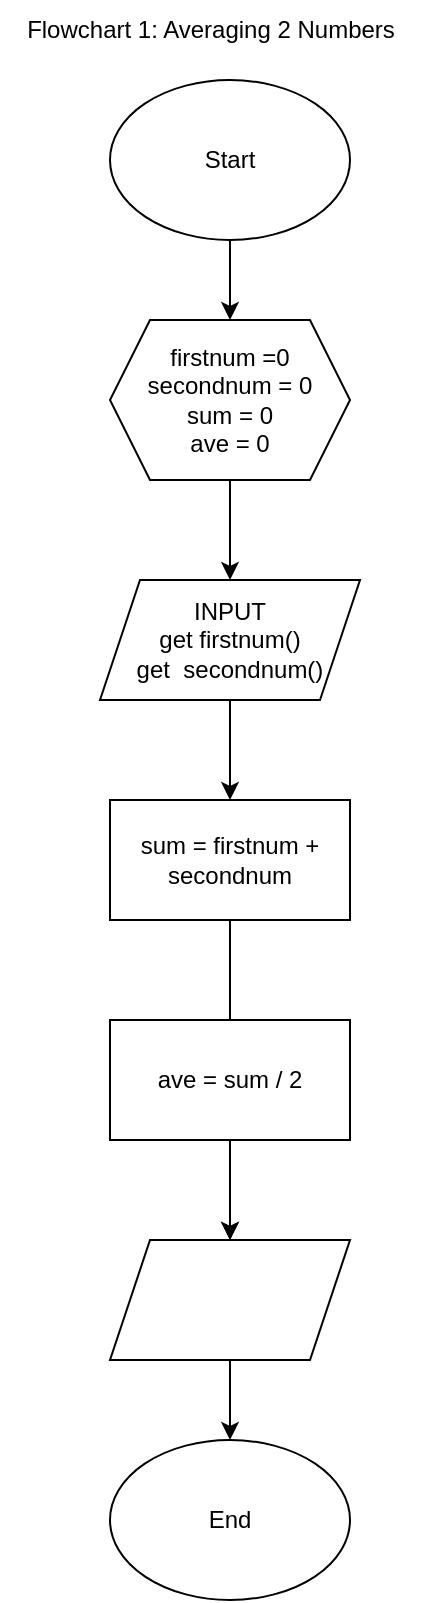 <mxfile version="20.8.10" type="github">
  <diagram id="C5RBs43oDa-KdzZeNtuy" name="Page-1">
    <mxGraphModel dx="472" dy="826" grid="1" gridSize="10" guides="1" tooltips="1" connect="1" arrows="1" fold="1" page="1" pageScale="1" pageWidth="827" pageHeight="1169" math="0" shadow="0">
      <root>
        <mxCell id="WIyWlLk6GJQsqaUBKTNV-0" />
        <mxCell id="WIyWlLk6GJQsqaUBKTNV-1" parent="WIyWlLk6GJQsqaUBKTNV-0" />
        <mxCell id="mD8ZejLbBC9NQ9Tmbx5i-6" value="" style="edgeStyle=orthogonalEdgeStyle;rounded=0;orthogonalLoop=1;jettySize=auto;html=1;" edge="1" parent="WIyWlLk6GJQsqaUBKTNV-1" source="mD8ZejLbBC9NQ9Tmbx5i-0" target="mD8ZejLbBC9NQ9Tmbx5i-1">
          <mxGeometry relative="1" as="geometry" />
        </mxCell>
        <mxCell id="mD8ZejLbBC9NQ9Tmbx5i-0" value="Start" style="ellipse;whiteSpace=wrap;html=1;" vertex="1" parent="WIyWlLk6GJQsqaUBKTNV-1">
          <mxGeometry x="85" y="40" width="120" height="80" as="geometry" />
        </mxCell>
        <mxCell id="mD8ZejLbBC9NQ9Tmbx5i-7" value="" style="edgeStyle=orthogonalEdgeStyle;rounded=0;orthogonalLoop=1;jettySize=auto;html=1;" edge="1" parent="WIyWlLk6GJQsqaUBKTNV-1" source="mD8ZejLbBC9NQ9Tmbx5i-1" target="mD8ZejLbBC9NQ9Tmbx5i-2">
          <mxGeometry relative="1" as="geometry" />
        </mxCell>
        <mxCell id="mD8ZejLbBC9NQ9Tmbx5i-1" value="firstnum =0&lt;br&gt;secondnum = 0&lt;br&gt;sum = 0&lt;br&gt;ave = 0" style="shape=hexagon;perimeter=hexagonPerimeter2;whiteSpace=wrap;html=1;fixedSize=1;" vertex="1" parent="WIyWlLk6GJQsqaUBKTNV-1">
          <mxGeometry x="85" y="160" width="120" height="80" as="geometry" />
        </mxCell>
        <mxCell id="mD8ZejLbBC9NQ9Tmbx5i-8" value="" style="edgeStyle=orthogonalEdgeStyle;rounded=0;orthogonalLoop=1;jettySize=auto;html=1;" edge="1" parent="WIyWlLk6GJQsqaUBKTNV-1" source="mD8ZejLbBC9NQ9Tmbx5i-2" target="mD8ZejLbBC9NQ9Tmbx5i-3">
          <mxGeometry relative="1" as="geometry" />
        </mxCell>
        <mxCell id="mD8ZejLbBC9NQ9Tmbx5i-2" value="INPUT&lt;br&gt;get firstnum()&lt;br&gt;get&amp;nbsp; secondnum()" style="shape=parallelogram;perimeter=parallelogramPerimeter;whiteSpace=wrap;html=1;fixedSize=1;" vertex="1" parent="WIyWlLk6GJQsqaUBKTNV-1">
          <mxGeometry x="80" y="290" width="130" height="60" as="geometry" />
        </mxCell>
        <mxCell id="mD8ZejLbBC9NQ9Tmbx5i-9" value="" style="edgeStyle=orthogonalEdgeStyle;rounded=0;orthogonalLoop=1;jettySize=auto;html=1;" edge="1" parent="WIyWlLk6GJQsqaUBKTNV-1" source="mD8ZejLbBC9NQ9Tmbx5i-3" target="mD8ZejLbBC9NQ9Tmbx5i-4">
          <mxGeometry relative="1" as="geometry" />
        </mxCell>
        <mxCell id="mD8ZejLbBC9NQ9Tmbx5i-3" value="sum = firstnum + secondnum" style="rounded=0;whiteSpace=wrap;html=1;" vertex="1" parent="WIyWlLk6GJQsqaUBKTNV-1">
          <mxGeometry x="85" y="400" width="120" height="60" as="geometry" />
        </mxCell>
        <mxCell id="mD8ZejLbBC9NQ9Tmbx5i-10" value="" style="edgeStyle=orthogonalEdgeStyle;rounded=0;orthogonalLoop=1;jettySize=auto;html=1;" edge="1" parent="WIyWlLk6GJQsqaUBKTNV-1" source="mD8ZejLbBC9NQ9Tmbx5i-4" target="mD8ZejLbBC9NQ9Tmbx5i-5">
          <mxGeometry relative="1" as="geometry" />
        </mxCell>
        <mxCell id="mD8ZejLbBC9NQ9Tmbx5i-4" value="" style="shape=parallelogram;perimeter=parallelogramPerimeter;whiteSpace=wrap;html=1;fixedSize=1;" vertex="1" parent="WIyWlLk6GJQsqaUBKTNV-1">
          <mxGeometry x="85" y="620" width="120" height="60" as="geometry" />
        </mxCell>
        <mxCell id="mD8ZejLbBC9NQ9Tmbx5i-5" value="End" style="ellipse;whiteSpace=wrap;html=1;" vertex="1" parent="WIyWlLk6GJQsqaUBKTNV-1">
          <mxGeometry x="85" y="720" width="120" height="80" as="geometry" />
        </mxCell>
        <mxCell id="mD8ZejLbBC9NQ9Tmbx5i-12" value="" style="edgeStyle=orthogonalEdgeStyle;rounded=0;orthogonalLoop=1;jettySize=auto;html=1;" edge="1" parent="WIyWlLk6GJQsqaUBKTNV-1" source="mD8ZejLbBC9NQ9Tmbx5i-11" target="mD8ZejLbBC9NQ9Tmbx5i-4">
          <mxGeometry relative="1" as="geometry" />
        </mxCell>
        <mxCell id="mD8ZejLbBC9NQ9Tmbx5i-11" value="ave = sum / 2" style="rounded=0;whiteSpace=wrap;html=1;" vertex="1" parent="WIyWlLk6GJQsqaUBKTNV-1">
          <mxGeometry x="85" y="510" width="120" height="60" as="geometry" />
        </mxCell>
        <mxCell id="mD8ZejLbBC9NQ9Tmbx5i-13" value="Flowchart 1: Averaging 2 Numbers" style="text;html=1;align=center;verticalAlign=middle;resizable=0;points=[];autosize=1;strokeColor=none;fillColor=none;" vertex="1" parent="WIyWlLk6GJQsqaUBKTNV-1">
          <mxGeometry x="30" width="210" height="30" as="geometry" />
        </mxCell>
      </root>
    </mxGraphModel>
  </diagram>
</mxfile>
